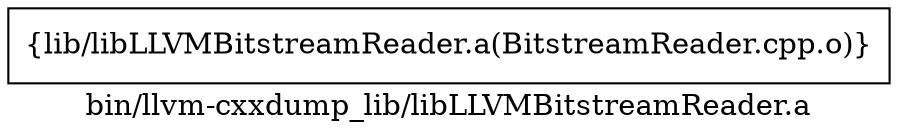 digraph "bin/llvm-cxxdump_lib/libLLVMBitstreamReader.a" {
	label="bin/llvm-cxxdump_lib/libLLVMBitstreamReader.a";
	rankdir=LR;

	Node0x563e94ac0d08 [shape=record,shape=box,group=0,label="{lib/libLLVMBitstreamReader.a(BitstreamReader.cpp.o)}"];
}
